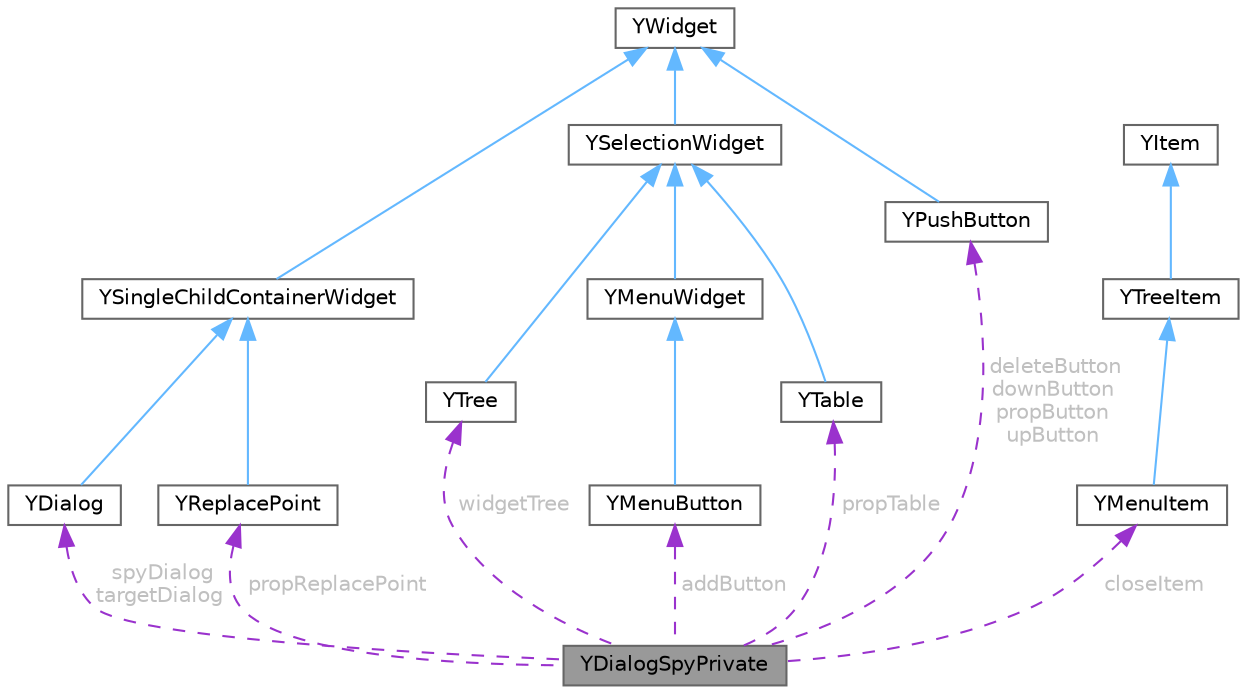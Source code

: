 digraph "YDialogSpyPrivate"
{
 // LATEX_PDF_SIZE
  bgcolor="transparent";
  edge [fontname=Helvetica,fontsize=10,labelfontname=Helvetica,labelfontsize=10];
  node [fontname=Helvetica,fontsize=10,shape=box,height=0.2,width=0.4];
  Node1 [id="Node000001",label="YDialogSpyPrivate",height=0.2,width=0.4,color="gray40", fillcolor="grey60", style="filled", fontcolor="black",tooltip=" "];
  Node2 -> Node1 [id="edge1_Node000001_Node000002",dir="back",color="darkorchid3",style="dashed",tooltip=" ",label=" spyDialog\ntargetDialog",fontcolor="grey" ];
  Node2 [id="Node000002",label="YDialog",height=0.2,width=0.4,color="gray40", fillcolor="white", style="filled",URL="$classYDialog.html",tooltip=" "];
  Node3 -> Node2 [id="edge2_Node000002_Node000003",dir="back",color="steelblue1",style="solid",tooltip=" "];
  Node3 [id="Node000003",label="YSingleChildContainerWidget",height=0.2,width=0.4,color="gray40", fillcolor="white", style="filled",URL="$classYSingleChildContainerWidget.html",tooltip=" "];
  Node4 -> Node3 [id="edge3_Node000003_Node000004",dir="back",color="steelblue1",style="solid",tooltip=" "];
  Node4 [id="Node000004",label="YWidget",height=0.2,width=0.4,color="gray40", fillcolor="white", style="filled",URL="$classYWidget.html",tooltip=" "];
  Node5 -> Node1 [id="edge4_Node000001_Node000005",dir="back",color="darkorchid3",style="dashed",tooltip=" ",label=" widgetTree",fontcolor="grey" ];
  Node5 [id="Node000005",label="YTree",height=0.2,width=0.4,color="gray40", fillcolor="white", style="filled",URL="$classYTree.html",tooltip=" "];
  Node6 -> Node5 [id="edge5_Node000005_Node000006",dir="back",color="steelblue1",style="solid",tooltip=" "];
  Node6 [id="Node000006",label="YSelectionWidget",height=0.2,width=0.4,color="gray40", fillcolor="white", style="filled",URL="$classYSelectionWidget.html",tooltip=" "];
  Node4 -> Node6 [id="edge6_Node000006_Node000004",dir="back",color="steelblue1",style="solid",tooltip=" "];
  Node7 -> Node1 [id="edge7_Node000001_Node000007",dir="back",color="darkorchid3",style="dashed",tooltip=" ",label=" deleteButton\ndownButton\npropButton\nupButton",fontcolor="grey" ];
  Node7 [id="Node000007",label="YPushButton",height=0.2,width=0.4,color="gray40", fillcolor="white", style="filled",URL="$classYPushButton.html",tooltip=" "];
  Node4 -> Node7 [id="edge8_Node000007_Node000004",dir="back",color="steelblue1",style="solid",tooltip=" "];
  Node8 -> Node1 [id="edge9_Node000001_Node000008",dir="back",color="darkorchid3",style="dashed",tooltip=" ",label=" addButton",fontcolor="grey" ];
  Node8 [id="Node000008",label="YMenuButton",height=0.2,width=0.4,color="gray40", fillcolor="white", style="filled",URL="$classYMenuButton.html",tooltip=" "];
  Node9 -> Node8 [id="edge10_Node000008_Node000009",dir="back",color="steelblue1",style="solid",tooltip=" "];
  Node9 [id="Node000009",label="YMenuWidget",height=0.2,width=0.4,color="gray40", fillcolor="white", style="filled",URL="$classYMenuWidget.html",tooltip=" "];
  Node6 -> Node9 [id="edge11_Node000009_Node000006",dir="back",color="steelblue1",style="solid",tooltip=" "];
  Node10 -> Node1 [id="edge12_Node000001_Node000010",dir="back",color="darkorchid3",style="dashed",tooltip=" ",label=" propReplacePoint",fontcolor="grey" ];
  Node10 [id="Node000010",label="YReplacePoint",height=0.2,width=0.4,color="gray40", fillcolor="white", style="filled",URL="$classYReplacePoint.html",tooltip=" "];
  Node3 -> Node10 [id="edge13_Node000010_Node000003",dir="back",color="steelblue1",style="solid",tooltip=" "];
  Node11 -> Node1 [id="edge14_Node000001_Node000011",dir="back",color="darkorchid3",style="dashed",tooltip=" ",label=" propTable",fontcolor="grey" ];
  Node11 [id="Node000011",label="YTable",height=0.2,width=0.4,color="gray40", fillcolor="white", style="filled",URL="$classYTable.html",tooltip=" "];
  Node6 -> Node11 [id="edge15_Node000011_Node000006",dir="back",color="steelblue1",style="solid",tooltip=" "];
  Node12 -> Node1 [id="edge16_Node000001_Node000012",dir="back",color="darkorchid3",style="dashed",tooltip=" ",label=" closeItem",fontcolor="grey" ];
  Node12 [id="Node000012",label="YMenuItem",height=0.2,width=0.4,color="gray40", fillcolor="white", style="filled",URL="$classYMenuItem.html",tooltip=" "];
  Node13 -> Node12 [id="edge17_Node000012_Node000013",dir="back",color="steelblue1",style="solid",tooltip=" "];
  Node13 [id="Node000013",label="YTreeItem",height=0.2,width=0.4,color="gray40", fillcolor="white", style="filled",URL="$classYTreeItem.html",tooltip=" "];
  Node14 -> Node13 [id="edge18_Node000013_Node000014",dir="back",color="steelblue1",style="solid",tooltip=" "];
  Node14 [id="Node000014",label="YItem",height=0.2,width=0.4,color="gray40", fillcolor="white", style="filled",URL="$classYItem.html",tooltip=" "];
}
